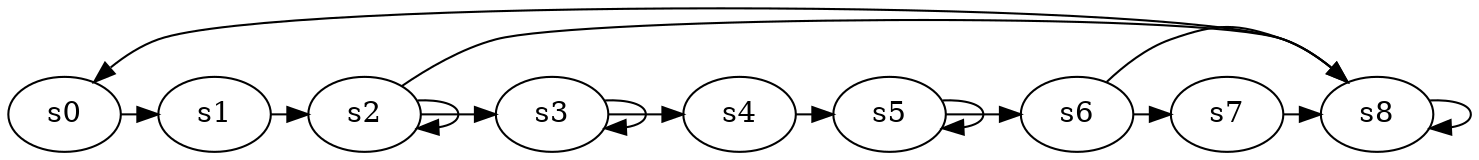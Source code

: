 digraph game_0539_cycle_9 {
    s0 [name="s0", player=0];
    s1 [name="s1", player=1, target=1];
    s2 [name="s2", player=0, target=1];
    s3 [name="s3", player=0];
    s4 [name="s4", player=0];
    s5 [name="s5", player=1, target=1];
    s6 [name="s6", player=1];
    s7 [name="s7", player=1, target=1];
    s8 [name="s8", player=0];

    s0 -> s1 [constraint="time % 2 == 0 || time % 2 == 1"];
    s1 -> s2 [constraint="time == 2 || time == 9 || time == 13 || time == 20"];
    s2 -> s3 [constraint="time % 5 == 2"];
    s3 -> s4 [constraint="time == 11 || time == 24"];
    s4 -> s5 [constraint="time % 5 == 4"];
    s5 -> s6 [constraint="time % 2 == 0"];
    s6 -> s7 [constraint="time % 5 == 0"];
    s7 -> s8 [constraint="time == 7 || time == 9 || time == 19 || time == 20"];
    s8 -> s0 [constraint="time % 2 == 0"];
    s2 -> s2 [constraint="time % 3 == 0"];
    s2 -> s8 [constraint="time == 0"];
    s3 -> s3 [constraint="time % 3 == 0"];
    s5 -> s5 [constraint="time % 3 == 0"];
    s6 -> s8 [constraint="time == 6 || time == 9 || time == 10"];
    s8 -> s8 [constraint="time % 4 == 0"];
}
